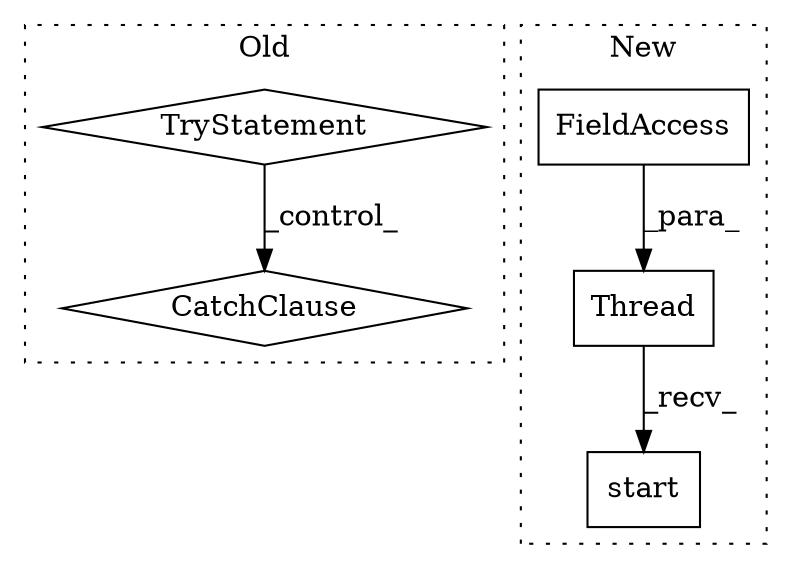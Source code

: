 digraph G {
subgraph cluster0 {
1 [label="CatchClause" a="12" s="2951,2988" l="11,2" shape="diamond"];
5 [label="TryStatement" a="54" s="2904" l="4" shape="diamond"];
label = "Old";
style="dotted";
}
subgraph cluster1 {
2 [label="Thread" a="32" s="3751,3764" l="7,1" shape="box"];
3 [label="start" a="32" s="3775" l="7" shape="box"];
4 [label="FieldAccess" a="22" s="3758" l="6" shape="box"];
label = "New";
style="dotted";
}
2 -> 3 [label="_recv_"];
4 -> 2 [label="_para_"];
5 -> 1 [label="_control_"];
}